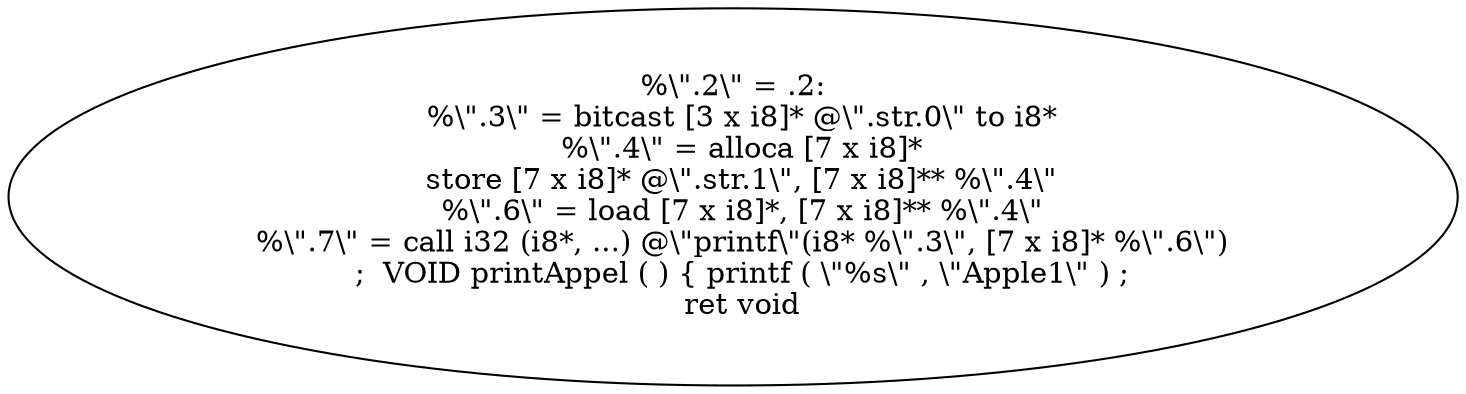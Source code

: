 digraph AST {
  "135765455604272" [label="%\\\".2\\\" = .2:
  %\\\".3\\\" = bitcast [3 x i8]* @\\\".str.0\\\" to i8*
  %\\\".4\\\" = alloca [7 x i8]*
  store [7 x i8]* @\\\".str.1\\\", [7 x i8]** %\\\".4\\\"
  %\\\".6\\\" = load [7 x i8]*, [7 x i8]** %\\\".4\\\"
  %\\\".7\\\" = call i32 (i8*, ...) @\\\"printf\\\"(i8* %\\\".3\\\", [7 x i8]* %\\\".6\\\")
  ;  VOID printAppel ( ) { printf ( \\\"%s\\\" , \\\"Apple1\\\" ) ;
  ret void"];
}
